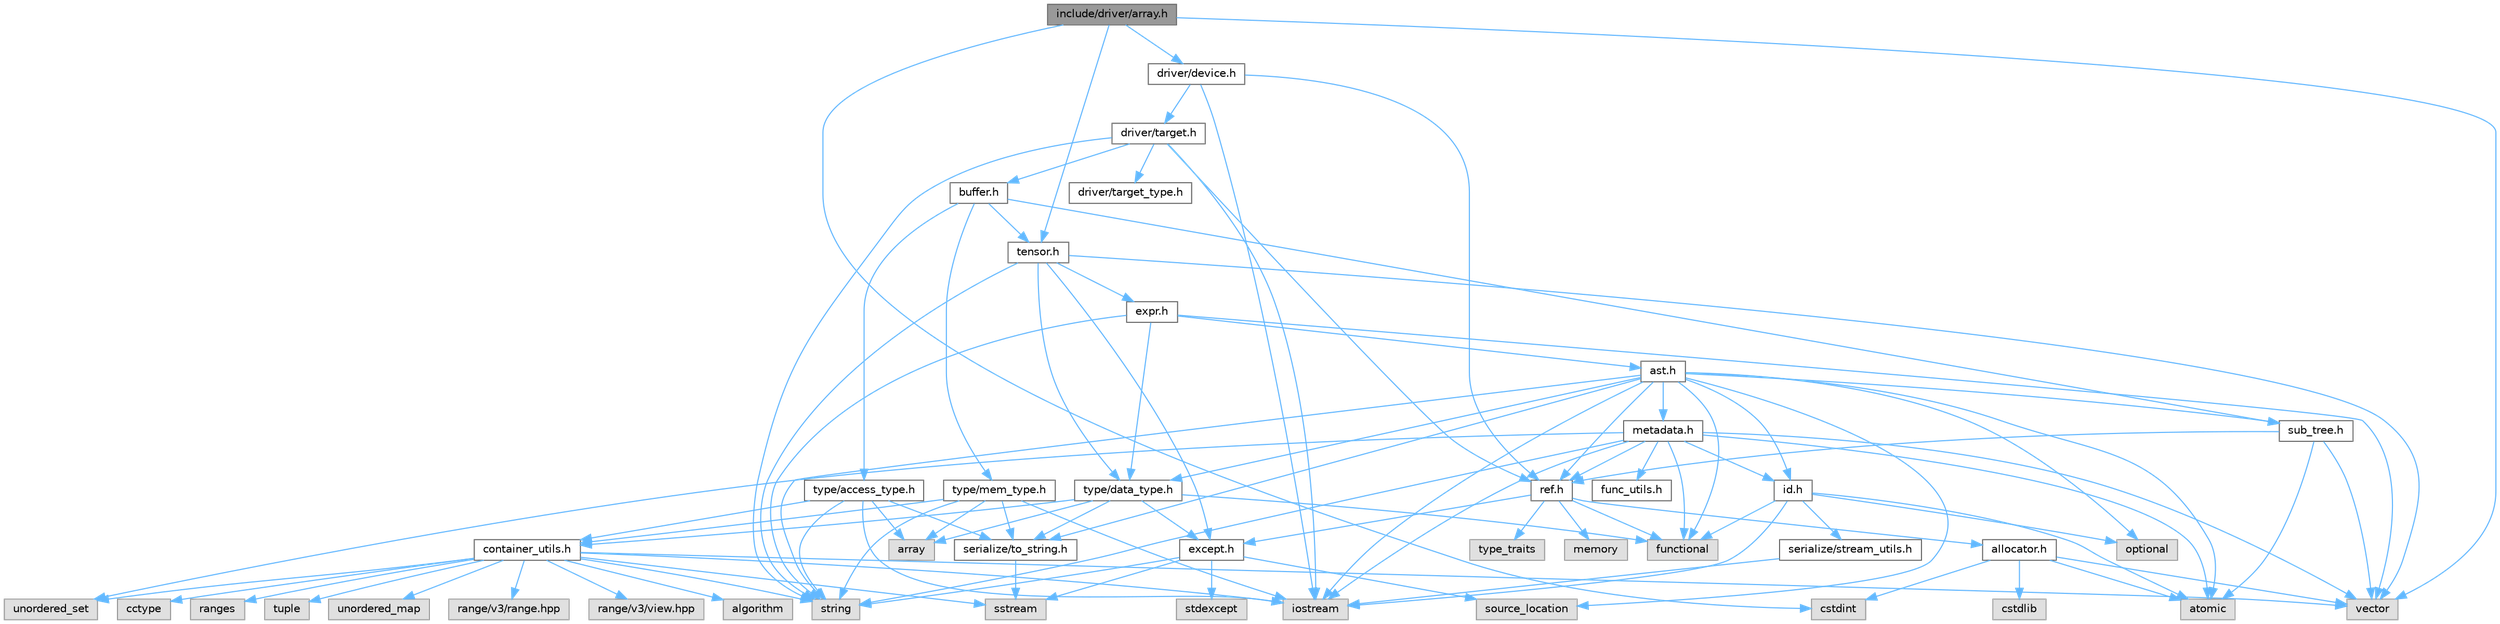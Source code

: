 digraph "include/driver/array.h"
{
 // LATEX_PDF_SIZE
  bgcolor="transparent";
  edge [fontname=Helvetica,fontsize=10,labelfontname=Helvetica,labelfontsize=10];
  node [fontname=Helvetica,fontsize=10,shape=box,height=0.2,width=0.4];
  Node1 [label="include/driver/array.h",height=0.2,width=0.4,color="gray40", fillcolor="grey60", style="filled", fontcolor="black",tooltip=" "];
  Node1 -> Node2 [color="steelblue1",style="solid"];
  Node2 [label="cstdint",height=0.2,width=0.4,color="grey60", fillcolor="#E0E0E0", style="filled",tooltip=" "];
  Node1 -> Node3 [color="steelblue1",style="solid"];
  Node3 [label="vector",height=0.2,width=0.4,color="grey60", fillcolor="#E0E0E0", style="filled",tooltip=" "];
  Node1 -> Node4 [color="steelblue1",style="solid"];
  Node4 [label="driver/device.h",height=0.2,width=0.4,color="grey40", fillcolor="white", style="filled",URL="$device_8h.html",tooltip=" "];
  Node4 -> Node5 [color="steelblue1",style="solid"];
  Node5 [label="iostream",height=0.2,width=0.4,color="grey60", fillcolor="#E0E0E0", style="filled",tooltip=" "];
  Node4 -> Node6 [color="steelblue1",style="solid"];
  Node6 [label="driver/target.h",height=0.2,width=0.4,color="grey40", fillcolor="white", style="filled",URL="$target_8h.html",tooltip=" "];
  Node6 -> Node5 [color="steelblue1",style="solid"];
  Node6 -> Node7 [color="steelblue1",style="solid"];
  Node7 [label="string",height=0.2,width=0.4,color="grey60", fillcolor="#E0E0E0", style="filled",tooltip=" "];
  Node6 -> Node8 [color="steelblue1",style="solid"];
  Node8 [label="buffer.h",height=0.2,width=0.4,color="grey40", fillcolor="white", style="filled",URL="$buffer_8h.html",tooltip=" "];
  Node8 -> Node9 [color="steelblue1",style="solid"];
  Node9 [label="sub_tree.h",height=0.2,width=0.4,color="grey40", fillcolor="white", style="filled",URL="$sub__tree_8h.html",tooltip=" "];
  Node9 -> Node10 [color="steelblue1",style="solid"];
  Node10 [label="atomic",height=0.2,width=0.4,color="grey60", fillcolor="#E0E0E0", style="filled",tooltip=" "];
  Node9 -> Node3 [color="steelblue1",style="solid"];
  Node9 -> Node11 [color="steelblue1",style="solid"];
  Node11 [label="ref.h",height=0.2,width=0.4,color="grey40", fillcolor="white", style="filled",URL="$ref_8h.html",tooltip=" "];
  Node11 -> Node12 [color="steelblue1",style="solid"];
  Node12 [label="functional",height=0.2,width=0.4,color="grey60", fillcolor="#E0E0E0", style="filled",tooltip=" "];
  Node11 -> Node13 [color="steelblue1",style="solid"];
  Node13 [label="memory",height=0.2,width=0.4,color="grey60", fillcolor="#E0E0E0", style="filled",tooltip=" "];
  Node11 -> Node14 [color="steelblue1",style="solid"];
  Node14 [label="type_traits",height=0.2,width=0.4,color="grey60", fillcolor="#E0E0E0", style="filled",tooltip=" "];
  Node11 -> Node15 [color="steelblue1",style="solid"];
  Node15 [label="allocator.h",height=0.2,width=0.4,color="grey40", fillcolor="white", style="filled",URL="$allocator_8h.html",tooltip=" "];
  Node15 -> Node10 [color="steelblue1",style="solid"];
  Node15 -> Node2 [color="steelblue1",style="solid"];
  Node15 -> Node16 [color="steelblue1",style="solid"];
  Node16 [label="cstdlib",height=0.2,width=0.4,color="grey60", fillcolor="#E0E0E0", style="filled",tooltip=" "];
  Node15 -> Node3 [color="steelblue1",style="solid"];
  Node11 -> Node17 [color="steelblue1",style="solid"];
  Node17 [label="except.h",height=0.2,width=0.4,color="grey40", fillcolor="white", style="filled",URL="$except_8h.html",tooltip=" "];
  Node17 -> Node18 [color="steelblue1",style="solid"];
  Node18 [label="source_location",height=0.2,width=0.4,color="grey60", fillcolor="#E0E0E0", style="filled",tooltip=" "];
  Node17 -> Node19 [color="steelblue1",style="solid"];
  Node19 [label="sstream",height=0.2,width=0.4,color="grey60", fillcolor="#E0E0E0", style="filled",tooltip=" "];
  Node17 -> Node20 [color="steelblue1",style="solid"];
  Node20 [label="stdexcept",height=0.2,width=0.4,color="grey60", fillcolor="#E0E0E0", style="filled",tooltip=" "];
  Node17 -> Node7 [color="steelblue1",style="solid"];
  Node8 -> Node21 [color="steelblue1",style="solid"];
  Node21 [label="tensor.h",height=0.2,width=0.4,color="grey40", fillcolor="white", style="filled",URL="$tensor_8h.html",tooltip=" "];
  Node21 -> Node7 [color="steelblue1",style="solid"];
  Node21 -> Node3 [color="steelblue1",style="solid"];
  Node21 -> Node17 [color="steelblue1",style="solid"];
  Node21 -> Node22 [color="steelblue1",style="solid"];
  Node22 [label="expr.h",height=0.2,width=0.4,color="grey40", fillcolor="white", style="filled",URL="$expr_8h.html",tooltip=" "];
  Node22 -> Node7 [color="steelblue1",style="solid"];
  Node22 -> Node3 [color="steelblue1",style="solid"];
  Node22 -> Node23 [color="steelblue1",style="solid"];
  Node23 [label="ast.h",height=0.2,width=0.4,color="grey40", fillcolor="white", style="filled",URL="$ast_8h.html",tooltip=" "];
  Node23 -> Node10 [color="steelblue1",style="solid"];
  Node23 -> Node12 [color="steelblue1",style="solid"];
  Node23 -> Node5 [color="steelblue1",style="solid"];
  Node23 -> Node24 [color="steelblue1",style="solid"];
  Node24 [label="optional",height=0.2,width=0.4,color="grey60", fillcolor="#E0E0E0", style="filled",tooltip=" "];
  Node23 -> Node18 [color="steelblue1",style="solid"];
  Node23 -> Node7 [color="steelblue1",style="solid"];
  Node23 -> Node25 [color="steelblue1",style="solid"];
  Node25 [label="id.h",height=0.2,width=0.4,color="grey40", fillcolor="white", style="filled",URL="$id_8h.html",tooltip=" "];
  Node25 -> Node10 [color="steelblue1",style="solid"];
  Node25 -> Node12 [color="steelblue1",style="solid"];
  Node25 -> Node5 [color="steelblue1",style="solid"];
  Node25 -> Node24 [color="steelblue1",style="solid"];
  Node25 -> Node26 [color="steelblue1",style="solid"];
  Node26 [label="serialize/stream_utils.h",height=0.2,width=0.4,color="grey40", fillcolor="white", style="filled",URL="$stream__utils_8h.html",tooltip=" "];
  Node26 -> Node5 [color="steelblue1",style="solid"];
  Node23 -> Node27 [color="steelblue1",style="solid"];
  Node27 [label="metadata.h",height=0.2,width=0.4,color="grey40", fillcolor="white", style="filled",URL="$metadata_8h.html",tooltip=" "];
  Node27 -> Node10 [color="steelblue1",style="solid"];
  Node27 -> Node12 [color="steelblue1",style="solid"];
  Node27 -> Node5 [color="steelblue1",style="solid"];
  Node27 -> Node7 [color="steelblue1",style="solid"];
  Node27 -> Node28 [color="steelblue1",style="solid"];
  Node28 [label="unordered_set",height=0.2,width=0.4,color="grey60", fillcolor="#E0E0E0", style="filled",tooltip=" "];
  Node27 -> Node3 [color="steelblue1",style="solid"];
  Node27 -> Node29 [color="steelblue1",style="solid"];
  Node29 [label="func_utils.h",height=0.2,width=0.4,color="grey40", fillcolor="white", style="filled",URL="$func__utils_8h.html",tooltip=" "];
  Node27 -> Node25 [color="steelblue1",style="solid"];
  Node27 -> Node11 [color="steelblue1",style="solid"];
  Node23 -> Node11 [color="steelblue1",style="solid"];
  Node23 -> Node30 [color="steelblue1",style="solid"];
  Node30 [label="serialize/to_string.h",height=0.2,width=0.4,color="grey40", fillcolor="white", style="filled",URL="$to__string_8h.html",tooltip=" "];
  Node30 -> Node19 [color="steelblue1",style="solid"];
  Node23 -> Node9 [color="steelblue1",style="solid"];
  Node23 -> Node31 [color="steelblue1",style="solid"];
  Node31 [label="type/data_type.h",height=0.2,width=0.4,color="grey40", fillcolor="white", style="filled",URL="$data__type_8h.html",tooltip=" "];
  Node31 -> Node32 [color="steelblue1",style="solid"];
  Node32 [label="array",height=0.2,width=0.4,color="grey60", fillcolor="#E0E0E0", style="filled",tooltip=" "];
  Node31 -> Node12 [color="steelblue1",style="solid"];
  Node31 -> Node33 [color="steelblue1",style="solid"];
  Node33 [label="container_utils.h",height=0.2,width=0.4,color="grey40", fillcolor="white", style="filled",URL="$container__utils_8h.html",tooltip=" "];
  Node33 -> Node34 [color="steelblue1",style="solid"];
  Node34 [label="algorithm",height=0.2,width=0.4,color="grey60", fillcolor="#E0E0E0", style="filled",tooltip=" "];
  Node33 -> Node35 [color="steelblue1",style="solid"];
  Node35 [label="cctype",height=0.2,width=0.4,color="grey60", fillcolor="#E0E0E0", style="filled",tooltip=" "];
  Node33 -> Node5 [color="steelblue1",style="solid"];
  Node33 -> Node36 [color="steelblue1",style="solid"];
  Node36 [label="ranges",height=0.2,width=0.4,color="grey60", fillcolor="#E0E0E0", style="filled",tooltip=" "];
  Node33 -> Node19 [color="steelblue1",style="solid"];
  Node33 -> Node7 [color="steelblue1",style="solid"];
  Node33 -> Node37 [color="steelblue1",style="solid"];
  Node37 [label="tuple",height=0.2,width=0.4,color="grey60", fillcolor="#E0E0E0", style="filled",tooltip=" "];
  Node33 -> Node38 [color="steelblue1",style="solid"];
  Node38 [label="unordered_map",height=0.2,width=0.4,color="grey60", fillcolor="#E0E0E0", style="filled",tooltip=" "];
  Node33 -> Node28 [color="steelblue1",style="solid"];
  Node33 -> Node3 [color="steelblue1",style="solid"];
  Node33 -> Node39 [color="steelblue1",style="solid"];
  Node39 [label="range/v3/range.hpp",height=0.2,width=0.4,color="grey60", fillcolor="#E0E0E0", style="filled",tooltip=" "];
  Node33 -> Node40 [color="steelblue1",style="solid"];
  Node40 [label="range/v3/view.hpp",height=0.2,width=0.4,color="grey60", fillcolor="#E0E0E0", style="filled",tooltip=" "];
  Node31 -> Node17 [color="steelblue1",style="solid"];
  Node31 -> Node30 [color="steelblue1",style="solid"];
  Node22 -> Node31 [color="steelblue1",style="solid"];
  Node21 -> Node31 [color="steelblue1",style="solid"];
  Node8 -> Node41 [color="steelblue1",style="solid"];
  Node41 [label="type/access_type.h",height=0.2,width=0.4,color="grey40", fillcolor="white", style="filled",URL="$access__type_8h.html",tooltip=" "];
  Node41 -> Node32 [color="steelblue1",style="solid"];
  Node41 -> Node5 [color="steelblue1",style="solid"];
  Node41 -> Node7 [color="steelblue1",style="solid"];
  Node41 -> Node33 [color="steelblue1",style="solid"];
  Node41 -> Node30 [color="steelblue1",style="solid"];
  Node8 -> Node42 [color="steelblue1",style="solid"];
  Node42 [label="type/mem_type.h",height=0.2,width=0.4,color="grey40", fillcolor="white", style="filled",URL="$mem__type_8h.html",tooltip=" "];
  Node42 -> Node32 [color="steelblue1",style="solid"];
  Node42 -> Node5 [color="steelblue1",style="solid"];
  Node42 -> Node7 [color="steelblue1",style="solid"];
  Node42 -> Node33 [color="steelblue1",style="solid"];
  Node42 -> Node30 [color="steelblue1",style="solid"];
  Node6 -> Node43 [color="steelblue1",style="solid"];
  Node43 [label="driver/target_type.h",height=0.2,width=0.4,color="grey40", fillcolor="white", style="filled",URL="$target__type_8h.html",tooltip=" "];
  Node6 -> Node11 [color="steelblue1",style="solid"];
  Node4 -> Node11 [color="steelblue1",style="solid"];
  Node1 -> Node21 [color="steelblue1",style="solid"];
}
